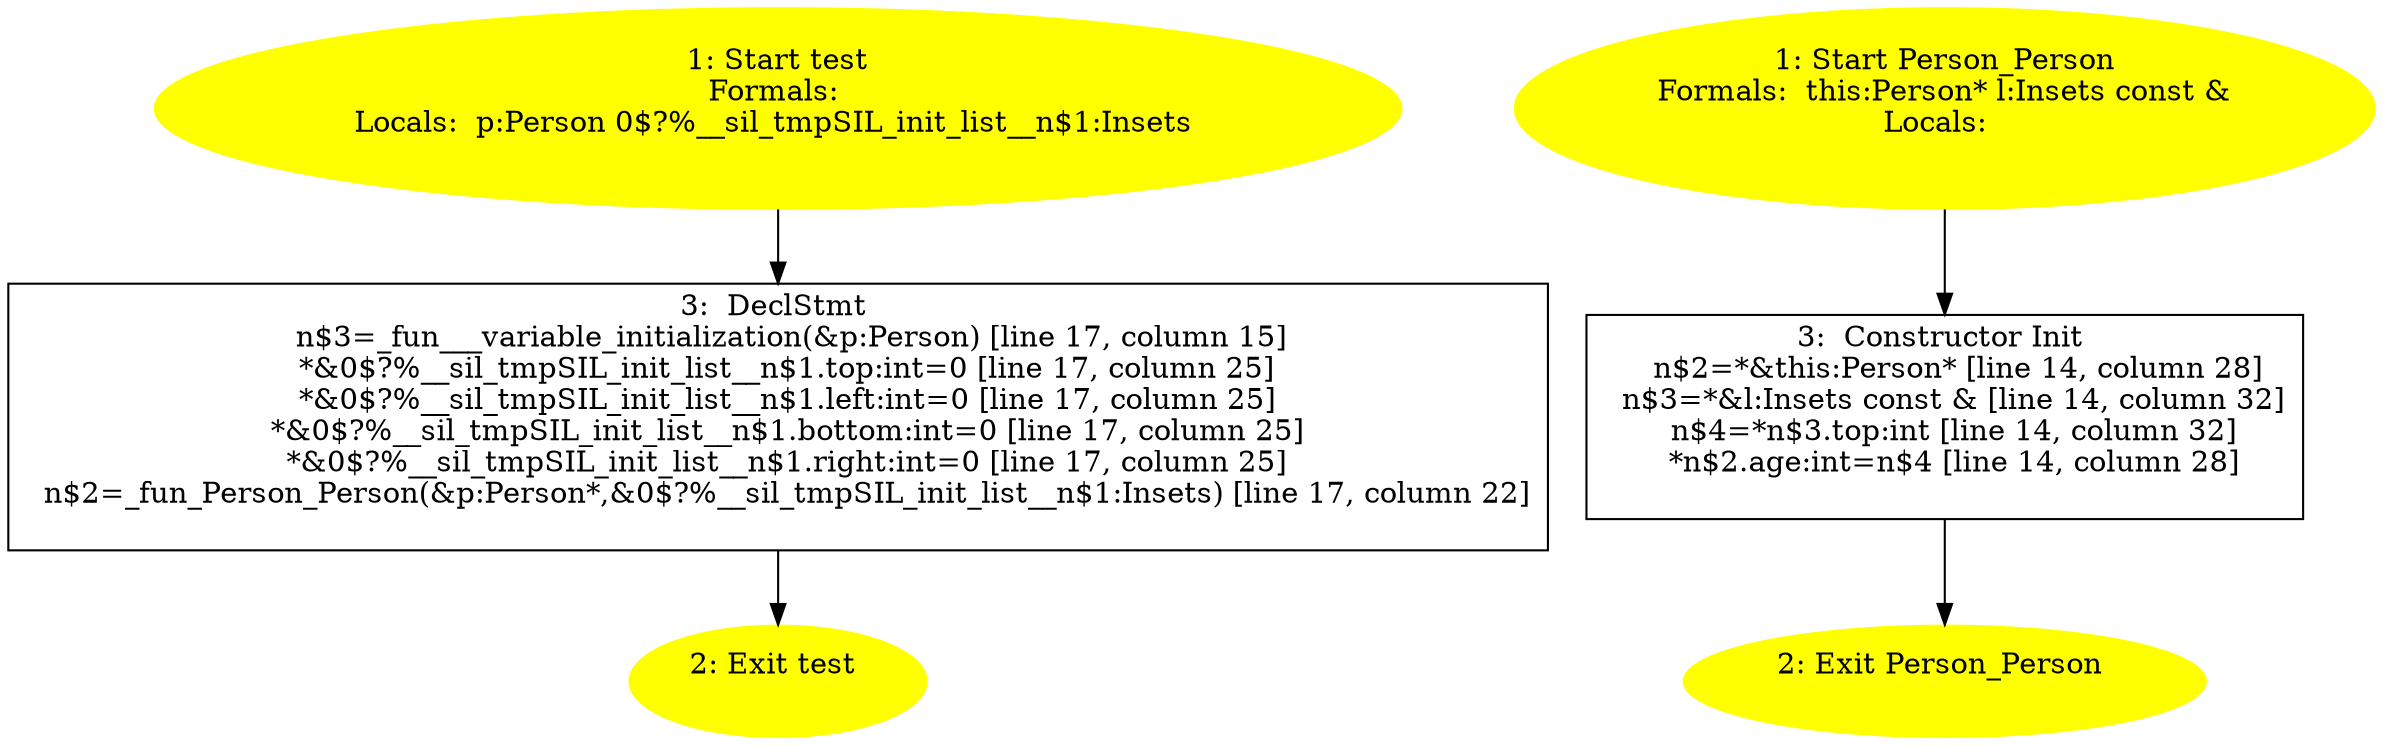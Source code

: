 /* @generated */
digraph cfg {
"test#18241244337164948030.afc14f193ad97442f67ac7183be789bc_1" [label="1: Start test\nFormals: \nLocals:  p:Person 0$?%__sil_tmpSIL_init_list__n$1:Insets \n  " color=yellow style=filled]
	

	 "test#18241244337164948030.afc14f193ad97442f67ac7183be789bc_1" -> "test#18241244337164948030.afc14f193ad97442f67ac7183be789bc_3" ;
"test#18241244337164948030.afc14f193ad97442f67ac7183be789bc_2" [label="2: Exit test \n  " color=yellow style=filled]
	

"test#18241244337164948030.afc14f193ad97442f67ac7183be789bc_3" [label="3:  DeclStmt \n   n$3=_fun___variable_initialization(&p:Person) [line 17, column 15]\n  *&0$?%__sil_tmpSIL_init_list__n$1.top:int=0 [line 17, column 25]\n  *&0$?%__sil_tmpSIL_init_list__n$1.left:int=0 [line 17, column 25]\n  *&0$?%__sil_tmpSIL_init_list__n$1.bottom:int=0 [line 17, column 25]\n  *&0$?%__sil_tmpSIL_init_list__n$1.right:int=0 [line 17, column 25]\n  n$2=_fun_Person_Person(&p:Person*,&0$?%__sil_tmpSIL_init_list__n$1:Insets) [line 17, column 22]\n " shape="box"]
	

	 "test#18241244337164948030.afc14f193ad97442f67ac7183be789bc_3" -> "test#18241244337164948030.afc14f193ad97442f67ac7183be789bc_2" ;
"Person#Person#{5857402560744521252}.6ef0efc697f825c2030746b71de7fd56_1" [label="1: Start Person_Person\nFormals:  this:Person* l:Insets const &\nLocals:  \n  " color=yellow style=filled]
	

	 "Person#Person#{5857402560744521252}.6ef0efc697f825c2030746b71de7fd56_1" -> "Person#Person#{5857402560744521252}.6ef0efc697f825c2030746b71de7fd56_3" ;
"Person#Person#{5857402560744521252}.6ef0efc697f825c2030746b71de7fd56_2" [label="2: Exit Person_Person \n  " color=yellow style=filled]
	

"Person#Person#{5857402560744521252}.6ef0efc697f825c2030746b71de7fd56_3" [label="3:  Constructor Init \n   n$2=*&this:Person* [line 14, column 28]\n  n$3=*&l:Insets const & [line 14, column 32]\n  n$4=*n$3.top:int [line 14, column 32]\n  *n$2.age:int=n$4 [line 14, column 28]\n " shape="box"]
	

	 "Person#Person#{5857402560744521252}.6ef0efc697f825c2030746b71de7fd56_3" -> "Person#Person#{5857402560744521252}.6ef0efc697f825c2030746b71de7fd56_2" ;
}
